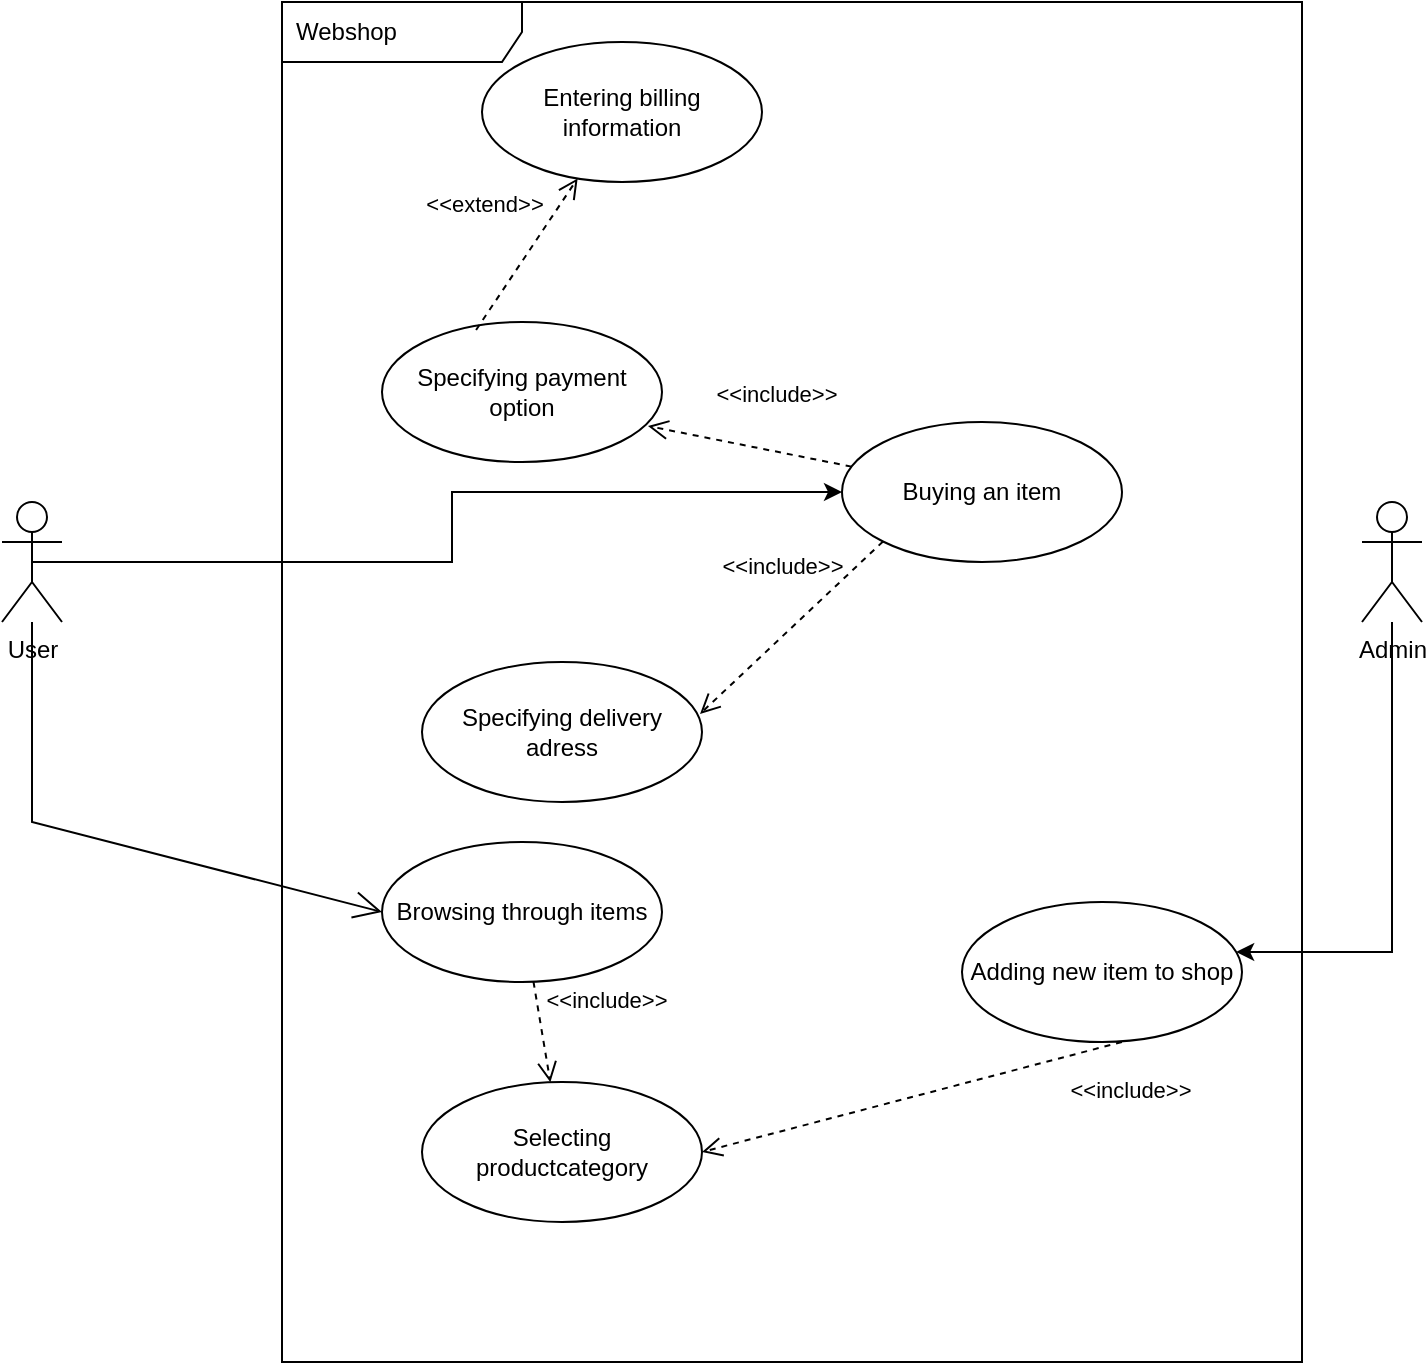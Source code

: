<mxfile version="15.7.0" type="device"><diagram id="9T_dbmKW1wHEPy8j-_j4" name="Page-1"><mxGraphModel dx="846" dy="580" grid="1" gridSize="10" guides="1" tooltips="1" connect="1" arrows="1" fold="1" page="1" pageScale="1" pageWidth="850" pageHeight="1100" math="0" shadow="0"><root><mxCell id="0"/><mxCell id="1" parent="0"/><mxCell id="eEAoKDrxTKqH3wGwjqEJ-1" value="&lt;div&gt;Webshop&lt;/div&gt;" style="shape=umlFrame;whiteSpace=wrap;html=1;width=120;height=30;boundedLbl=1;verticalAlign=middle;align=left;spacingLeft=5;" vertex="1" parent="1"><mxGeometry x="240" y="40" width="510" height="680" as="geometry"/></mxCell><mxCell id="eEAoKDrxTKqH3wGwjqEJ-2" value="Entering billing information" style="ellipse;whiteSpace=wrap;html=1;" vertex="1" parent="1"><mxGeometry x="340" y="60" width="140" height="70" as="geometry"/></mxCell><mxCell id="eEAoKDrxTKqH3wGwjqEJ-3" value="Specifying payment option" style="ellipse;whiteSpace=wrap;html=1;" vertex="1" parent="1"><mxGeometry x="290" y="200" width="140" height="70" as="geometry"/></mxCell><mxCell id="eEAoKDrxTKqH3wGwjqEJ-4" value="Buying an item" style="ellipse;whiteSpace=wrap;html=1;" vertex="1" parent="1"><mxGeometry x="520" y="250" width="140" height="70" as="geometry"/></mxCell><mxCell id="eEAoKDrxTKqH3wGwjqEJ-5" value="Specifying delivery adress" style="ellipse;whiteSpace=wrap;html=1;" vertex="1" parent="1"><mxGeometry x="310" y="370" width="140" height="70" as="geometry"/></mxCell><mxCell id="eEAoKDrxTKqH3wGwjqEJ-6" value="Adding new item to shop" style="ellipse;whiteSpace=wrap;html=1;" vertex="1" parent="1"><mxGeometry x="580" y="490" width="140" height="70" as="geometry"/></mxCell><mxCell id="eEAoKDrxTKqH3wGwjqEJ-7" value="Browsing through items" style="ellipse;whiteSpace=wrap;html=1;" vertex="1" parent="1"><mxGeometry x="290" y="460" width="140" height="70" as="geometry"/></mxCell><mxCell id="eEAoKDrxTKqH3wGwjqEJ-8" value="Selecting productcategory" style="ellipse;whiteSpace=wrap;html=1;" vertex="1" parent="1"><mxGeometry x="310" y="580" width="140" height="70" as="geometry"/></mxCell><mxCell id="eEAoKDrxTKqH3wGwjqEJ-16" style="edgeStyle=orthogonalEdgeStyle;rounded=0;orthogonalLoop=1;jettySize=auto;html=1;exitX=0.5;exitY=0.5;exitDx=0;exitDy=0;exitPerimeter=0;" edge="1" parent="1" source="eEAoKDrxTKqH3wGwjqEJ-14" target="eEAoKDrxTKqH3wGwjqEJ-4"><mxGeometry relative="1" as="geometry"/></mxCell><mxCell id="eEAoKDrxTKqH3wGwjqEJ-14" value="User" style="shape=umlActor;verticalLabelPosition=bottom;verticalAlign=top;html=1;outlineConnect=0;" vertex="1" parent="1"><mxGeometry x="100" y="290" width="30" height="60" as="geometry"/></mxCell><mxCell id="eEAoKDrxTKqH3wGwjqEJ-17" value="&amp;lt;&amp;lt;include&amp;gt;&amp;gt;" style="endArrow=open;startArrow=none;endFill=0;startFill=0;endSize=8;html=1;verticalAlign=bottom;dashed=1;labelBackgroundColor=none;rounded=0;entryX=0.95;entryY=0.743;entryDx=0;entryDy=0;entryPerimeter=0;" edge="1" parent="1" source="eEAoKDrxTKqH3wGwjqEJ-4" target="eEAoKDrxTKqH3wGwjqEJ-3"><mxGeometry x="-0.189" y="-19" width="160" relative="1" as="geometry"><mxPoint x="620" y="230" as="sourcePoint"/><mxPoint x="460" y="230" as="targetPoint"/><mxPoint as="offset"/></mxGeometry></mxCell><mxCell id="eEAoKDrxTKqH3wGwjqEJ-19" value="&amp;lt;&amp;lt;extend&amp;gt;&amp;gt;" style="endArrow=open;startArrow=none;endFill=0;startFill=0;endSize=8;html=1;verticalAlign=bottom;dashed=1;labelBackgroundColor=none;rounded=0;exitX=0.336;exitY=0.057;exitDx=0;exitDy=0;exitPerimeter=0;" edge="1" parent="1" source="eEAoKDrxTKqH3wGwjqEJ-3" target="eEAoKDrxTKqH3wGwjqEJ-2"><mxGeometry x="0.019" y="28" width="160" relative="1" as="geometry"><mxPoint x="340" y="280" as="sourcePoint"/><mxPoint x="500" y="280" as="targetPoint"/><mxPoint x="1" as="offset"/></mxGeometry></mxCell><mxCell id="eEAoKDrxTKqH3wGwjqEJ-20" value="&amp;lt;&amp;lt;include&amp;gt;&amp;gt;" style="endArrow=open;startArrow=none;endFill=0;startFill=0;endSize=8;html=1;verticalAlign=bottom;dashed=1;labelBackgroundColor=none;rounded=0;entryX=0.993;entryY=0.371;entryDx=0;entryDy=0;entryPerimeter=0;exitX=0;exitY=1;exitDx=0;exitDy=0;" edge="1" parent="1" source="eEAoKDrxTKqH3wGwjqEJ-4" target="eEAoKDrxTKqH3wGwjqEJ-5"><mxGeometry x="-0.189" y="-19" width="160" relative="1" as="geometry"><mxPoint x="534.636" y="282.475" as="sourcePoint"/><mxPoint x="433" y="262.01" as="targetPoint"/><mxPoint as="offset"/></mxGeometry></mxCell><mxCell id="eEAoKDrxTKqH3wGwjqEJ-22" value="" style="edgeStyle=orthogonalEdgeStyle;rounded=0;orthogonalLoop=1;jettySize=auto;html=1;" edge="1" parent="1" source="eEAoKDrxTKqH3wGwjqEJ-21" target="eEAoKDrxTKqH3wGwjqEJ-6"><mxGeometry relative="1" as="geometry"><Array as="points"><mxPoint x="795" y="515"/></Array></mxGeometry></mxCell><mxCell id="eEAoKDrxTKqH3wGwjqEJ-21" value="Admin" style="shape=umlActor;verticalLabelPosition=bottom;verticalAlign=top;html=1;outlineConnect=0;" vertex="1" parent="1"><mxGeometry x="780" y="290" width="30" height="60" as="geometry"/></mxCell><mxCell id="eEAoKDrxTKqH3wGwjqEJ-23" value="" style="endArrow=open;endFill=1;endSize=12;html=1;rounded=0;entryX=0;entryY=0.5;entryDx=0;entryDy=0;" edge="1" parent="1" source="eEAoKDrxTKqH3wGwjqEJ-14" target="eEAoKDrxTKqH3wGwjqEJ-7"><mxGeometry width="160" relative="1" as="geometry"><mxPoint x="350" y="350" as="sourcePoint"/><mxPoint x="510" y="350" as="targetPoint"/><Array as="points"><mxPoint x="115" y="450"/></Array></mxGeometry></mxCell><mxCell id="eEAoKDrxTKqH3wGwjqEJ-24" value="&amp;lt;&amp;lt;include&amp;gt;&amp;gt;" style="endArrow=open;startArrow=none;endFill=0;startFill=0;endSize=8;html=1;verticalAlign=bottom;dashed=1;labelBackgroundColor=none;rounded=0;entryX=1;entryY=0.5;entryDx=0;entryDy=0;exitX=0.571;exitY=1;exitDx=0;exitDy=0;exitPerimeter=0;" edge="1" parent="1" source="eEAoKDrxTKqH3wGwjqEJ-6" target="eEAoKDrxTKqH3wGwjqEJ-8"><mxGeometry x="-0.958" y="33" width="160" relative="1" as="geometry"><mxPoint x="550.503" y="319.749" as="sourcePoint"/><mxPoint x="459.02" y="405.97" as="targetPoint"/><mxPoint as="offset"/></mxGeometry></mxCell><mxCell id="eEAoKDrxTKqH3wGwjqEJ-26" value="&amp;lt;&amp;lt;include&amp;gt;&amp;gt;" style="endArrow=open;startArrow=none;endFill=0;startFill=0;endSize=8;html=1;verticalAlign=bottom;dashed=1;labelBackgroundColor=none;rounded=0;" edge="1" parent="1" source="eEAoKDrxTKqH3wGwjqEJ-7" target="eEAoKDrxTKqH3wGwjqEJ-8"><mxGeometry x="-0.074" y="33" width="160" relative="1" as="geometry"><mxPoint x="429.94" y="560" as="sourcePoint"/><mxPoint x="397.98" y="586.01" as="targetPoint"/><mxPoint as="offset"/></mxGeometry></mxCell></root></mxGraphModel></diagram></mxfile>